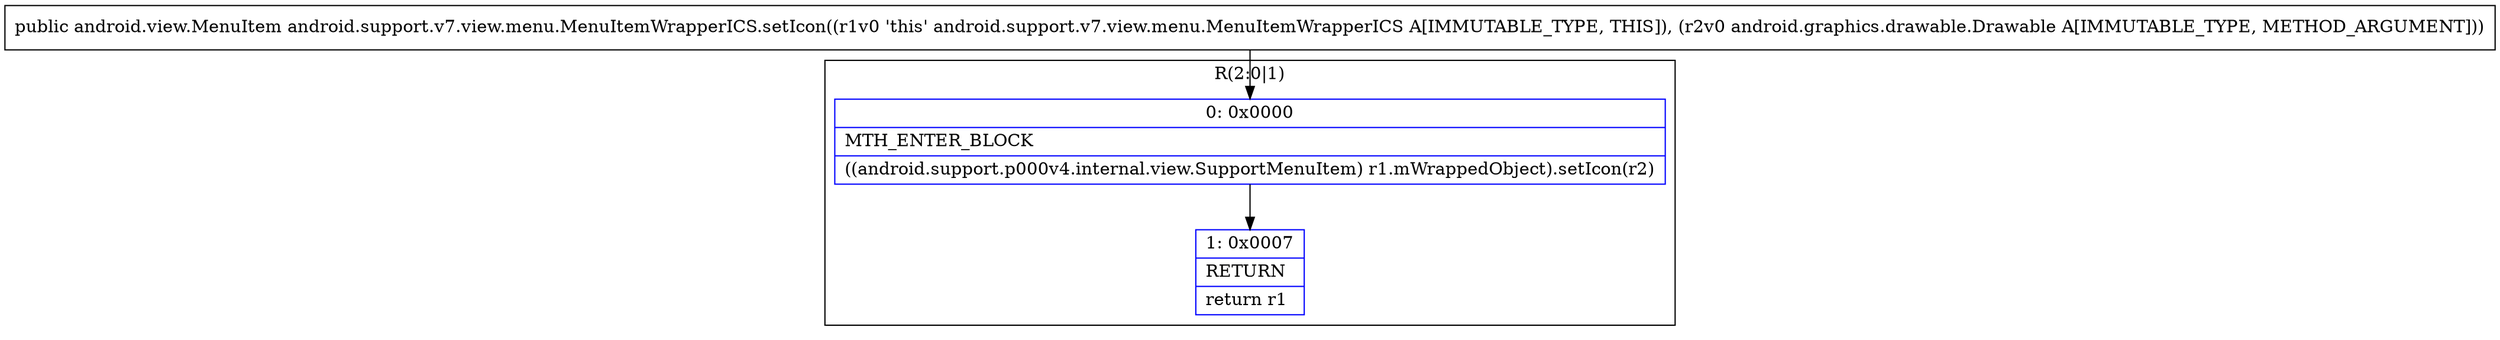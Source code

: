 digraph "CFG forandroid.support.v7.view.menu.MenuItemWrapperICS.setIcon(Landroid\/graphics\/drawable\/Drawable;)Landroid\/view\/MenuItem;" {
subgraph cluster_Region_1181980205 {
label = "R(2:0|1)";
node [shape=record,color=blue];
Node_0 [shape=record,label="{0\:\ 0x0000|MTH_ENTER_BLOCK\l|((android.support.p000v4.internal.view.SupportMenuItem) r1.mWrappedObject).setIcon(r2)\l}"];
Node_1 [shape=record,label="{1\:\ 0x0007|RETURN\l|return r1\l}"];
}
MethodNode[shape=record,label="{public android.view.MenuItem android.support.v7.view.menu.MenuItemWrapperICS.setIcon((r1v0 'this' android.support.v7.view.menu.MenuItemWrapperICS A[IMMUTABLE_TYPE, THIS]), (r2v0 android.graphics.drawable.Drawable A[IMMUTABLE_TYPE, METHOD_ARGUMENT])) }"];
MethodNode -> Node_0;
Node_0 -> Node_1;
}


